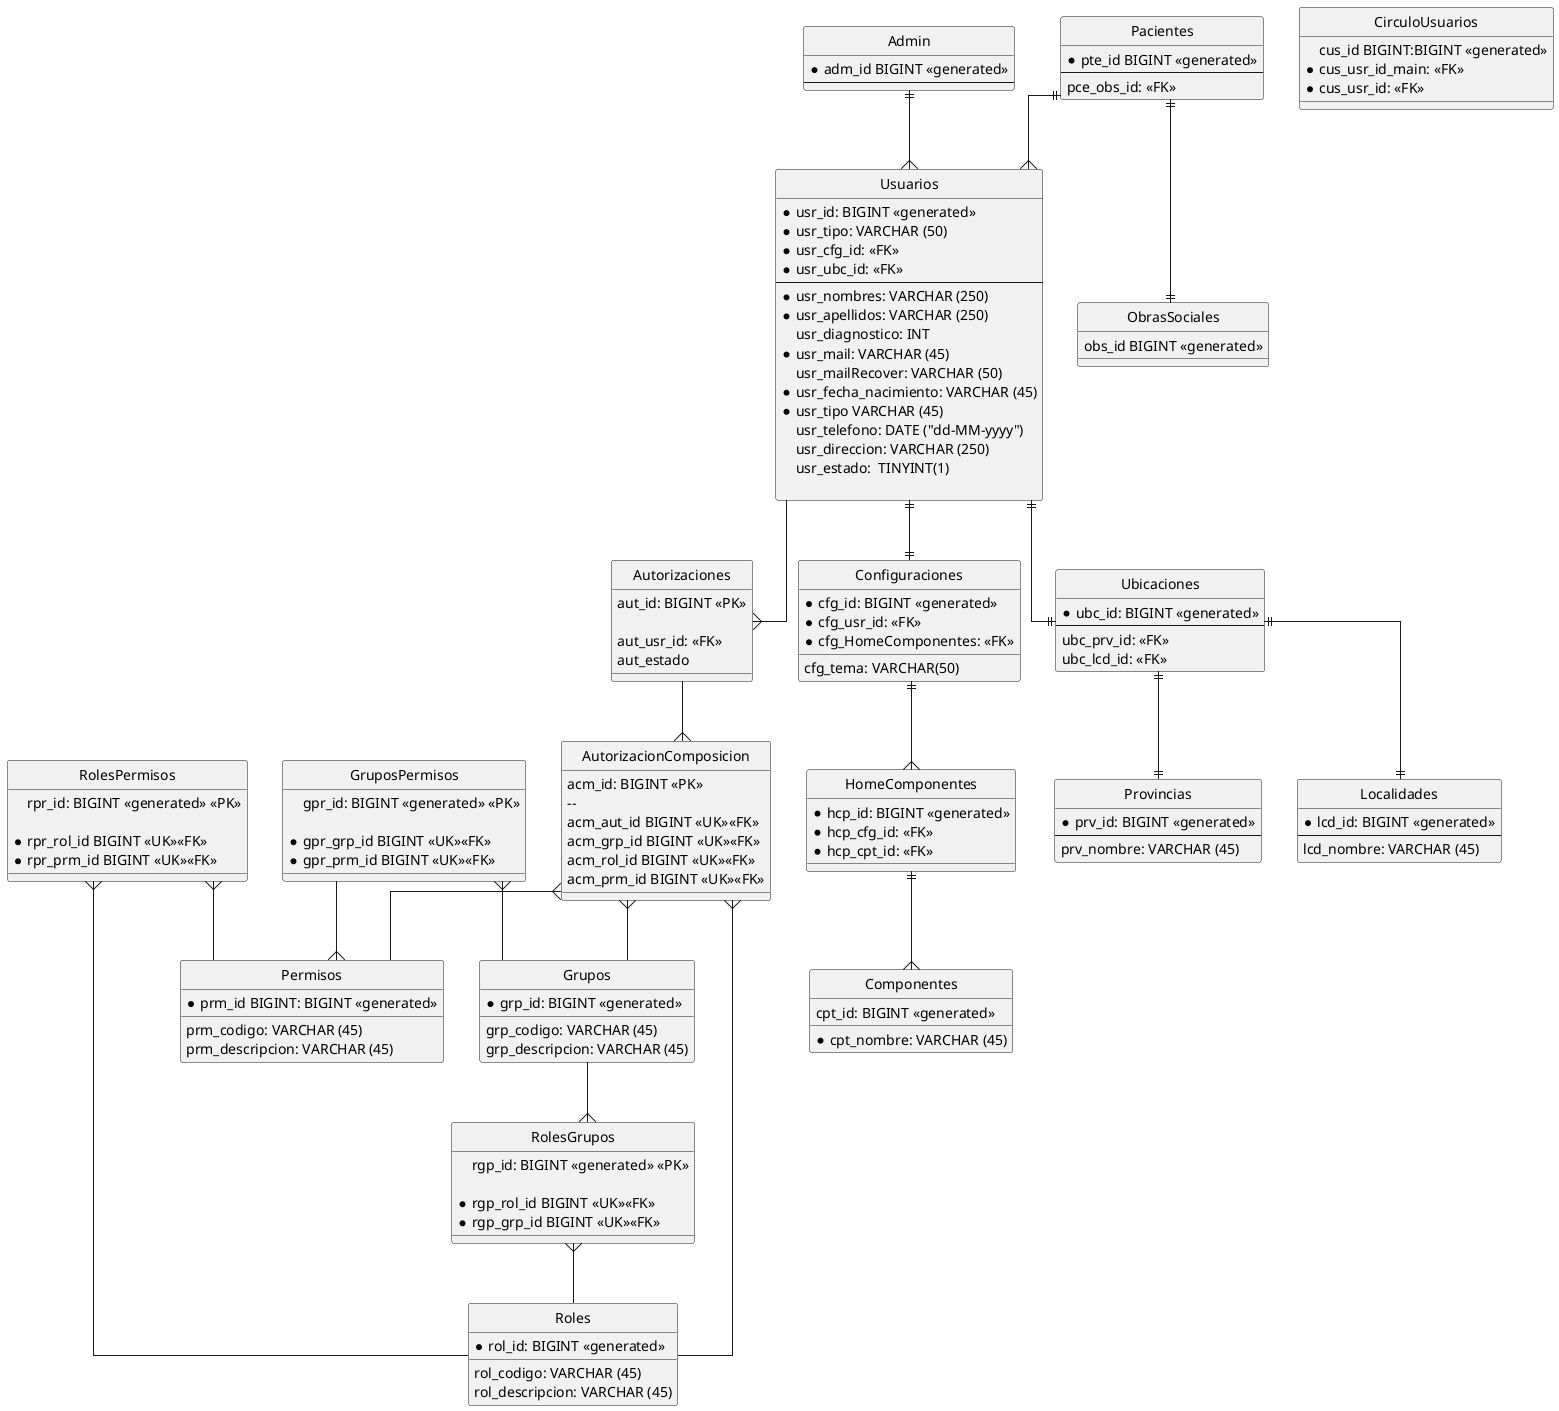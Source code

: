@startuml
hide circle
skinparam linetype ortho

entity "Configuraciones" as Config{
    *cfg_id: BIGINT <<generated>>
    *cfg_usr_id: <<FK>>
    *cfg_HomeComponentes: <<FK>>
    cfg_tema: VARCHAR(50)
}

entity "HomeComponentes" as HComp{
    *hcp_id: BIGINT <<generated>>
    *hcp_cfg_id: <<FK>>
    *hcp_cpt_id: <<FK>>
}

entity "Usuarios" as Usuarios {
    *usr_id: BIGINT <<generated>>
    *usr_tipo: VARCHAR (50)
    *usr_cfg_id: <<FK>>
    *usr_ubc_id: <<FK>>
    --
    *usr_nombres: VARCHAR (250)
    *usr_apellidos: VARCHAR (250)
    usr_diagnostico: INT
    *usr_mail: VARCHAR (45)
    usr_mailRecover: VARCHAR (50)
    *usr_fecha_nacimiento: VARCHAR (45)
    *usr_tipo VARCHAR (45)
    usr_telefono: DATE ("dd-MM-yyyy")
    usr_direccion: VARCHAR (250)
    usr_estado:  TINYINT(1)

}

entity "CirculoUsuarios" as CS {

    cus_id BIGINT:BIGINT <<generated>>
    *cus_usr_id_main: <<FK>>
    *cus_usr_id: <<FK>>
    '*autorizacion <<FK>>

}

entity "Permisos" as Permisos {

    *prm_id BIGINT: BIGINT <<generated>>

    prm_codigo: VARCHAR (45)
    prm_descripcion: VARCHAR (45)
}

entity "Roles" as Roles {

    *rol_id: BIGINT <<generated>>

    rol_codigo: VARCHAR (45)
    rol_descripcion: VARCHAR (45)

}

entity "Grupos" as Grupos {

    *grp_id: BIGINT <<generated>>

    grp_codigo: VARCHAR (45)
    grp_descripcion: VARCHAR (45)
}

entity "RolesGrupos" as RG {

    rgp_id: BIGINT <<generated>> <<PK>>

    *rgp_rol_id BIGINT <<UK>><<FK>>
    *rgp_grp_id BIGINT <<UK>><<FK>>

}

entity "GruposPermisos" as GP {

    gpr_id: BIGINT <<generated>> <<PK>>

    *gpr_grp_id BIGINT <<UK>><<FK>>
    *gpr_prm_id BIGINT <<UK>><<FK>>

}

entity "RolesPermisos" as RP {

    rpr_id: BIGINT <<generated>> <<PK>>

    *rpr_rol_id BIGINT <<UK>><<FK>>
    *rpr_prm_id BIGINT <<UK>><<FK>>

}

entity "Autorizaciones" as Autorizacion {

    aut_id: BIGINT <<PK>>

    aut_usr_id: <<FK>>
    aut_estado

}

entity "AutorizacionComposicion" as AutorizacionComposicion {

    acm_id: BIGINT <<PK>>
    --
    acm_aut_id BIGINT <<UK>><<FK>>
    acm_grp_id BIGINT <<UK>><<FK>>
    acm_rol_id BIGINT <<UK>><<FK>>
    acm_prm_id BIGINT <<UK>><<FK>>

}

entity "Componentes" as CF {
    cpt_id: BIGINT <<generated>>
    *cpt_nombre: VARCHAR (45)
}

entity "Provincias" as Provincias {
    *prv_id: BIGINT <<generated>>
    --
    prv_nombre: VARCHAR (45)
}

entity "Localidades" as Localidades {
    *lcd_id: BIGINT <<generated>>
    --
    lcd_nombre: VARCHAR (45)
}

entity "Ubicaciones" as Ubicacion {
    *ubc_id: BIGINT <<generated>>
    --
    ubc_prv_id: <<FK>>
    ubc_lcd_id: <<FK>>
}

entity "Pacientes" as Paciente {
    *pte_id BIGINT <<generated>>
    --
    pce_obs_id: <<FK>>
}

entity "ObrasSociales" as ObrasSociales{
    obs_id BIGINT <<generated>>
}

entity "Admin" as Admin {
    *adm_id BIGINT <<generated>>
    --
}

Usuarios --{ Autorizacion
Usuarios  ||--|| Ubicacion

Paciente ||--{  Usuarios
Paciente ||--|| ObrasSociales
Admin ||--{  Usuarios

Ubicacion ||--|| Provincias
Ubicacion ||--|| Localidades

Usuarios ||--|| Config
Config ||--{ HComp
HComp ||--{ CF

Roles -up-{ RP
Roles -up-{ RG

Permisos -up-{ RP    
Permisos }-up- GP

Grupos --{  RG
Grupos -up-{ GP

Autorizacion --{ AutorizacionComposicion

AutorizacionComposicion }-- Grupos
AutorizacionComposicion }-- Roles 
AutorizacionComposicion }-- Permisos

@enduml

